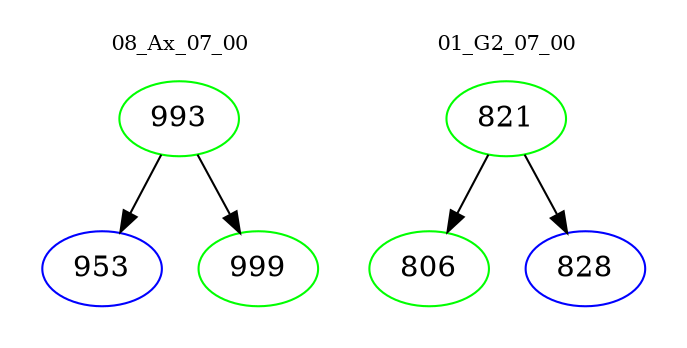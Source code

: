 digraph{
subgraph cluster_0 {
color = white
label = "08_Ax_07_00";
fontsize=10;
T0_993 [label="993", color="green"]
T0_993 -> T0_953 [color="black"]
T0_953 [label="953", color="blue"]
T0_993 -> T0_999 [color="black"]
T0_999 [label="999", color="green"]
}
subgraph cluster_1 {
color = white
label = "01_G2_07_00";
fontsize=10;
T1_821 [label="821", color="green"]
T1_821 -> T1_806 [color="black"]
T1_806 [label="806", color="green"]
T1_821 -> T1_828 [color="black"]
T1_828 [label="828", color="blue"]
}
}
